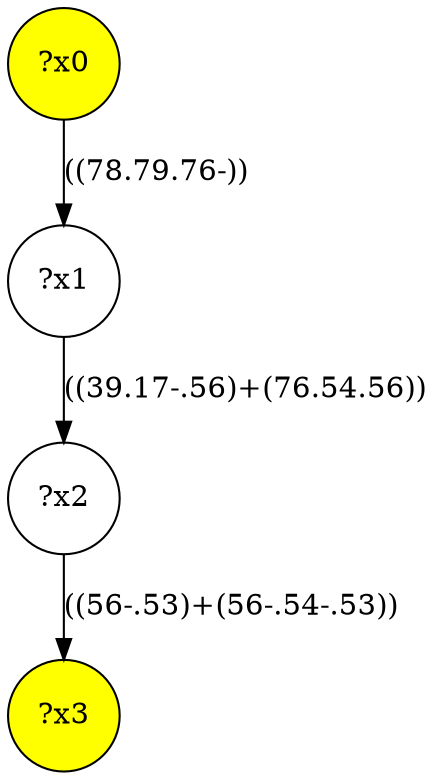 digraph g {
	x0 [fillcolor="yellow", style="filled," shape=circle, label="?x0"];
	x3 [fillcolor="yellow", style="filled," shape=circle, label="?x3"];
	x1 [shape=circle, label="?x1"];
	x0 -> x1 [label="((78.79.76-))"];
	x2 [shape=circle, label="?x2"];
	x1 -> x2 [label="((39.17-.56)+(76.54.56))"];
	x2 -> x3 [label="((56-.53)+(56-.54-.53))"];
}
